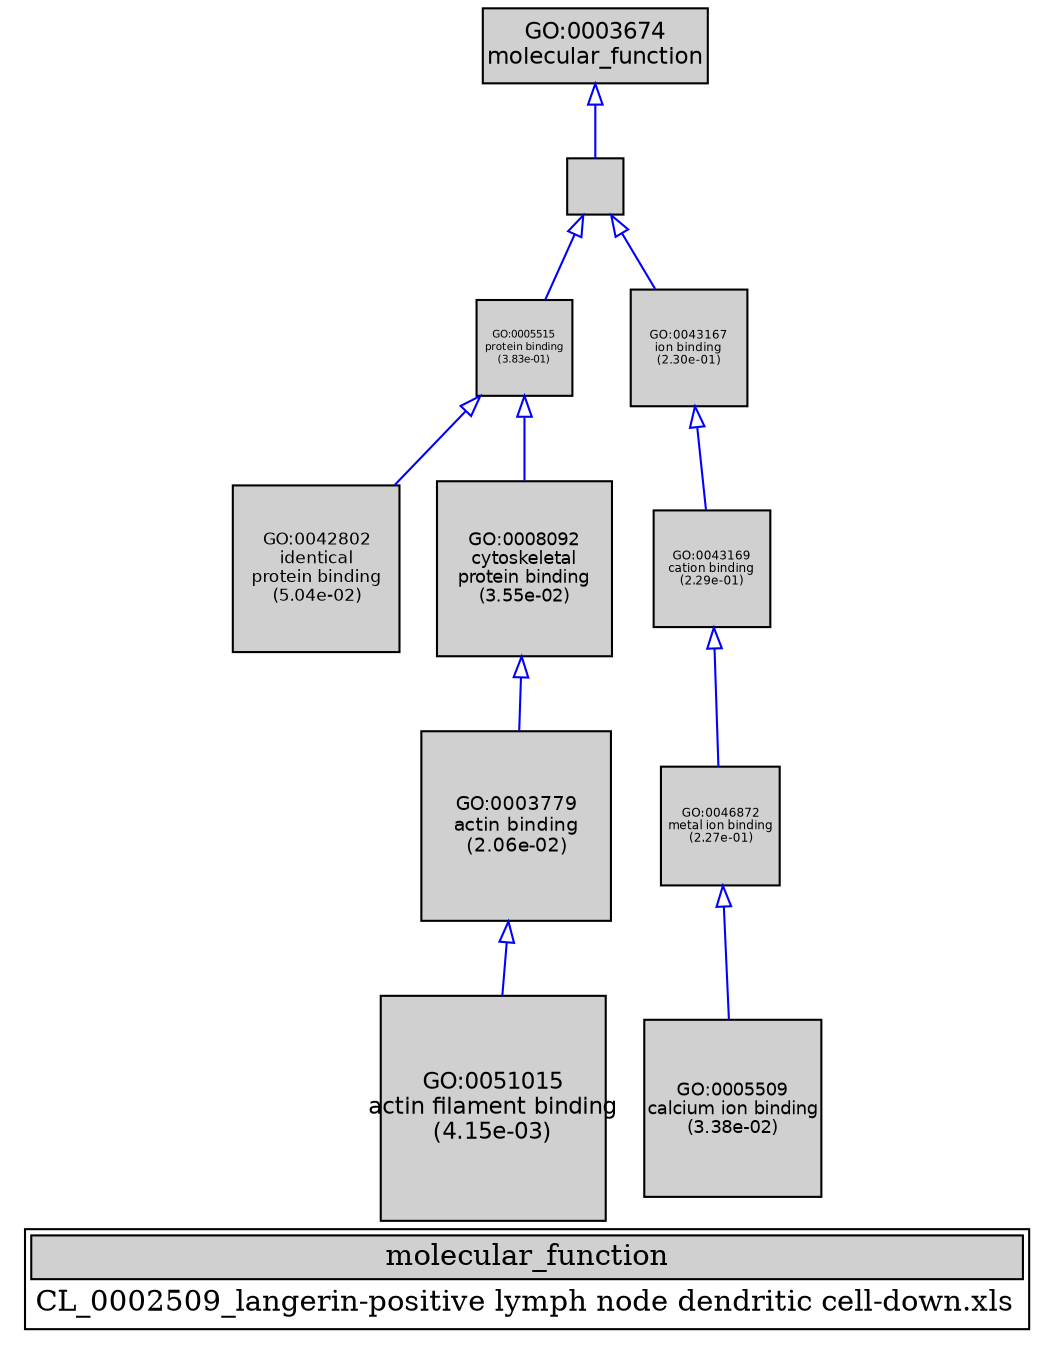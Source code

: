 digraph "molecular_function" {
graph [ bgcolor = "#FFFFFF", label = <<TABLE COLOR="black" BGCOLOR="white"><TR><TD COLSPAN="2" BGCOLOR="#D0D0D0"><FONT COLOR="black">molecular_function</FONT></TD></TR><TR><TD BORDER="0">CL_0002509_langerin-positive lymph node dendritic cell-down.xls</TD></TR></TABLE>> ];
node [ fontname = "Helvetica" ];

subgraph "nodes" {

node [ style = "filled", fixedsize = "true", width = 1, shape = "box", fontsize = 9, fillcolor = "#D0D0D0", fontcolor = "black", color = "black" ];

"GO:0046872" [ URL = "#GO:0046872", label = <<TABLE BORDER="0"><TR><TD>GO:0046872<BR/>metal ion binding<BR/>(2.27e-01)</TD></TR></TABLE>>, width = 0.784909892107, shape = "box", fontsize = 5.65135122317, height = 0.784909892107 ];
"GO:0005509" [ URL = "#GO:0005509", label = <<TABLE BORDER="0"><TR><TD>GO:0005509<BR/>calcium ion binding<BR/>(3.38e-02)</TD></TR></TABLE>>, width = 1.18008302489, shape = "box", fontsize = 8.49659777918, height = 1.18008302489 ];
"GO:0042802" [ URL = "#GO:0042802", label = <<TABLE BORDER="0"><TR><TD>GO:0042802<BR/>identical<BR/>protein binding<BR/>(5.04e-02)</TD></TR></TABLE>>, width = 1.10919838402, shape = "box", fontsize = 7.98622836493, height = 1.10919838402 ];
"GO:0051015" [ URL = "#GO:0051015", label = <<TABLE BORDER="0"><TR><TD>GO:0051015<BR/>actin filament binding<BR/>(4.15e-03)</TD></TR></TABLE>>, width = 1.5, shape = "box", fontsize = 10.8, height = 1.5 ];
"GO:0005488" [ URL = "#GO:0005488", label = "", width = 0.374030657005, shape = "box", height = 0.374030657005 ];
"GO:0003674" [ URL = "#GO:0003674", label = <<TABLE BORDER="0"><TR><TD>GO:0003674<BR/>molecular_function</TD></TR></TABLE>>, width = 1.5, shape = "box", fontsize = 10.8 ];
"GO:0008092" [ URL = "#GO:0008092", label = <<TABLE BORDER="0"><TR><TD>GO:0008092<BR/>cytoskeletal<BR/>protein binding<BR/>(3.55e-02)</TD></TR></TABLE>>, width = 1.17157792862, shape = "box", fontsize = 8.43536108604, height = 1.17157792862 ];
"GO:0005515" [ URL = "#GO:0005515", label = <<TABLE BORDER="0"><TR><TD>GO:0005515<BR/>protein binding<BR/>(3.83e-01)</TD></TR></TABLE>>, width = 0.634355047035, shape = "box", fontsize = 5.0, height = 0.634355047035 ];
"GO:0043169" [ URL = "#GO:0043169", label = <<TABLE BORDER="0"><TR><TD>GO:0043169<BR/>cation binding<BR/>(2.29e-01)</TD></TR></TABLE>>, width = 0.781957215501, shape = "box", fontsize = 5.63009195161, height = 0.781957215501 ];
"GO:0003779" [ URL = "#GO:0003779", label = <<TABLE BORDER="0"><TR><TD>GO:0003779<BR/>actin binding<BR/>(2.06e-02)</TD></TR></TABLE>>, width = 1.26312595004, shape = "box", fontsize = 9.0945068403, height = 1.26312595004 ];
"GO:0043167" [ URL = "#GO:0043167", label = <<TABLE BORDER="0"><TR><TD>GO:0043167<BR/>ion binding<BR/>(2.30e-01)</TD></TR></TABLE>>, width = 0.781029401089, shape = "box", fontsize = 5.62341168784, height = 0.781029401089 ];
}
subgraph "edges" {


edge [ dir = "back", weight = 1 ];
subgraph "regulates" {


edge [ color = "cyan", arrowtail = "none" ];
subgraph "positive" {


edge [ color = "green", arrowtail = "vee" ];
}
subgraph "negative" {


edge [ color = "red", arrowtail = "tee" ];
}
}
subgraph "part_of" {


edge [ color = "purple", arrowtail = "diamond", weight = 2.5 ];
}
subgraph "is_a" {


edge [ color = "blue", arrowtail = "empty", weight = 5.0 ];
"GO:0005488" -> "GO:0043167";
"GO:0005515" -> "GO:0042802";
"GO:0008092" -> "GO:0003779";
"GO:0043169" -> "GO:0046872";
"GO:0003779" -> "GO:0051015";
"GO:0005488" -> "GO:0005515";
"GO:0046872" -> "GO:0005509";
"GO:0003674" -> "GO:0005488";
"GO:0043167" -> "GO:0043169";
"GO:0005515" -> "GO:0008092";
}
}
}
